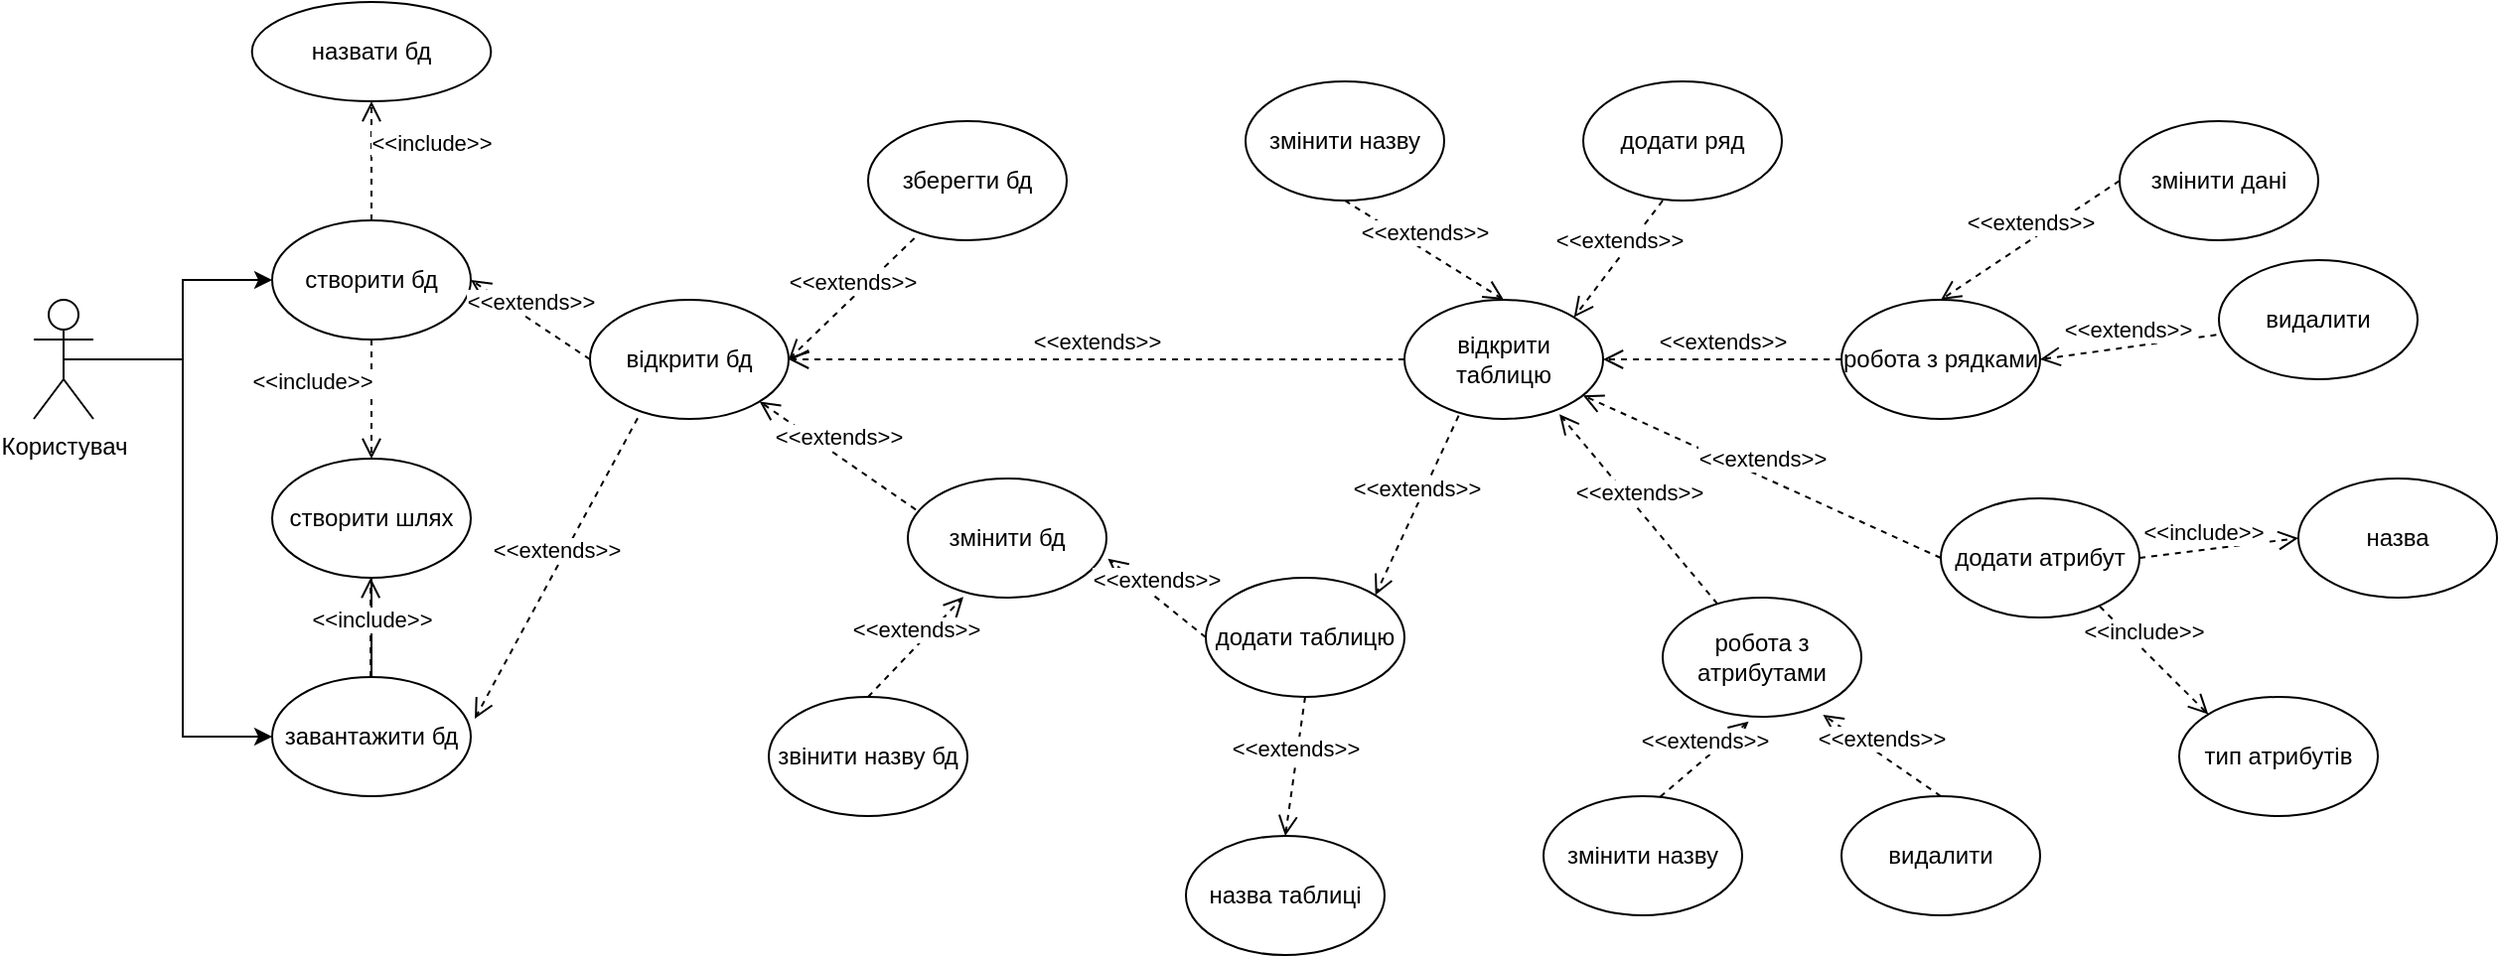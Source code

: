 <mxfile version="20.3.2" type="github"><diagram id="oeP2DNt7UsO_JSlITQDG" name="Страница 1"><mxGraphModel dx="1174" dy="645" grid="1" gridSize="10" guides="1" tooltips="1" connect="1" arrows="1" fold="1" page="1" pageScale="1" pageWidth="827" pageHeight="1169" math="0" shadow="0"><root><mxCell id="0"/><mxCell id="1" parent="0"/><mxCell id="GjnIjYDkOVZ2SHzRc3rE-7" style="edgeStyle=orthogonalEdgeStyle;rounded=0;orthogonalLoop=1;jettySize=auto;html=1;exitX=0.5;exitY=0.5;exitDx=0;exitDy=0;exitPerimeter=0;entryX=0;entryY=0.5;entryDx=0;entryDy=0;" edge="1" parent="1" source="GjnIjYDkOVZ2SHzRc3rE-1" target="GjnIjYDkOVZ2SHzRc3rE-6"><mxGeometry relative="1" as="geometry"/></mxCell><mxCell id="GjnIjYDkOVZ2SHzRc3rE-14" style="edgeStyle=orthogonalEdgeStyle;rounded=0;orthogonalLoop=1;jettySize=auto;html=1;exitX=0.5;exitY=0.5;exitDx=0;exitDy=0;exitPerimeter=0;entryX=0;entryY=0.5;entryDx=0;entryDy=0;" edge="1" parent="1" source="GjnIjYDkOVZ2SHzRc3rE-1" target="GjnIjYDkOVZ2SHzRc3rE-13"><mxGeometry relative="1" as="geometry"/></mxCell><mxCell id="GjnIjYDkOVZ2SHzRc3rE-1" value="Користувач" style="shape=umlActor;verticalLabelPosition=bottom;verticalAlign=top;html=1;outlineConnect=0;" vertex="1" parent="1"><mxGeometry x="20" y="240" width="30" height="60" as="geometry"/></mxCell><mxCell id="GjnIjYDkOVZ2SHzRc3rE-6" value="створити бд" style="ellipse;whiteSpace=wrap;html=1;" vertex="1" parent="1"><mxGeometry x="140" y="200" width="100" height="60" as="geometry"/></mxCell><mxCell id="GjnIjYDkOVZ2SHzRc3rE-9" value="назвати бд" style="ellipse;whiteSpace=wrap;html=1;" vertex="1" parent="1"><mxGeometry x="129.83" y="90" width="120.33" height="50" as="geometry"/></mxCell><mxCell id="GjnIjYDkOVZ2SHzRc3rE-10" value="&amp;lt;&amp;lt;include&amp;gt;&amp;gt;" style="html=1;verticalAlign=bottom;endArrow=open;dashed=1;endSize=8;rounded=0;exitX=0.5;exitY=0;exitDx=0;exitDy=0;entryX=0.5;entryY=1;entryDx=0;entryDy=0;" edge="1" parent="1" source="GjnIjYDkOVZ2SHzRc3rE-6" target="GjnIjYDkOVZ2SHzRc3rE-9"><mxGeometry x="-0.006" y="-30" relative="1" as="geometry"><mxPoint x="180" y="190" as="sourcePoint"/><mxPoint x="100" y="190" as="targetPoint"/><mxPoint as="offset"/></mxGeometry></mxCell><mxCell id="GjnIjYDkOVZ2SHzRc3rE-55" value="" style="edgeStyle=orthogonalEdgeStyle;rounded=0;orthogonalLoop=1;jettySize=auto;html=1;" edge="1" parent="1" source="GjnIjYDkOVZ2SHzRc3rE-12"><mxGeometry relative="1" as="geometry"><mxPoint x="190.0" y="460.0" as="targetPoint"/></mxGeometry></mxCell><mxCell id="GjnIjYDkOVZ2SHzRc3rE-12" value="cтворити шлях" style="ellipse;whiteSpace=wrap;html=1;" vertex="1" parent="1"><mxGeometry x="140" y="320" width="100" height="60" as="geometry"/></mxCell><mxCell id="GjnIjYDkOVZ2SHzRc3rE-13" value="завантажити бд" style="ellipse;whiteSpace=wrap;html=1;" vertex="1" parent="1"><mxGeometry x="140" y="430" width="100" height="60" as="geometry"/></mxCell><mxCell id="GjnIjYDkOVZ2SHzRc3rE-15" value="&amp;lt;&amp;lt;include&amp;gt;&amp;gt;" style="html=1;verticalAlign=bottom;endArrow=open;dashed=1;endSize=8;rounded=0;exitX=0.5;exitY=0;exitDx=0;exitDy=0;" edge="1" parent="1"><mxGeometry x="-0.2" relative="1" as="geometry"><mxPoint x="189.58" y="430" as="sourcePoint"/><mxPoint x="189.58" y="380" as="targetPoint"/><mxPoint as="offset"/></mxGeometry></mxCell><mxCell id="GjnIjYDkOVZ2SHzRc3rE-16" value="&amp;lt;&amp;lt;include&amp;gt;&amp;gt;" style="html=1;verticalAlign=bottom;endArrow=open;dashed=1;endSize=8;rounded=0;exitX=0.5;exitY=1;exitDx=0;exitDy=0;entryX=0.5;entryY=0;entryDx=0;entryDy=0;" edge="1" parent="1" source="GjnIjYDkOVZ2SHzRc3rE-6" target="GjnIjYDkOVZ2SHzRc3rE-12"><mxGeometry x="-0.006" y="-30" relative="1" as="geometry"><mxPoint x="240" y="310" as="sourcePoint"/><mxPoint x="239.995" y="250" as="targetPoint"/><mxPoint as="offset"/></mxGeometry></mxCell><mxCell id="GjnIjYDkOVZ2SHzRc3rE-17" value="відкрити бд" style="ellipse;whiteSpace=wrap;html=1;" vertex="1" parent="1"><mxGeometry x="300" y="240" width="100" height="60" as="geometry"/></mxCell><mxCell id="GjnIjYDkOVZ2SHzRc3rE-18" value="зберегти бд" style="ellipse;whiteSpace=wrap;html=1;" vertex="1" parent="1"><mxGeometry x="440" y="150" width="100" height="60" as="geometry"/></mxCell><mxCell id="GjnIjYDkOVZ2SHzRc3rE-19" value="змінити бд" style="ellipse;whiteSpace=wrap;html=1;" vertex="1" parent="1"><mxGeometry x="460" y="330" width="100" height="60" as="geometry"/></mxCell><mxCell id="GjnIjYDkOVZ2SHzRc3rE-20" value="&amp;lt;&amp;lt;extends&amp;gt;&amp;gt;" style="html=1;verticalAlign=bottom;endArrow=open;dashed=1;endSize=8;rounded=0;exitX=0;exitY=0.5;exitDx=0;exitDy=0;entryX=1;entryY=0.5;entryDx=0;entryDy=0;" edge="1" parent="1" source="GjnIjYDkOVZ2SHzRc3rE-17" target="GjnIjYDkOVZ2SHzRc3rE-6"><mxGeometry relative="1" as="geometry"><mxPoint x="270" y="210" as="sourcePoint"/><mxPoint x="270" y="270" as="targetPoint"/><mxPoint as="offset"/></mxGeometry></mxCell><mxCell id="GjnIjYDkOVZ2SHzRc3rE-21" value="&amp;lt;&amp;lt;extends&amp;gt;&amp;gt;" style="html=1;verticalAlign=bottom;endArrow=open;dashed=1;endSize=8;rounded=0;exitX=0.24;exitY=0.994;exitDx=0;exitDy=0;entryX=1.02;entryY=0.35;entryDx=0;entryDy=0;exitPerimeter=0;entryPerimeter=0;" edge="1" parent="1" source="GjnIjYDkOVZ2SHzRc3rE-17" target="GjnIjYDkOVZ2SHzRc3rE-13"><mxGeometry relative="1" as="geometry"><mxPoint x="290" y="440" as="sourcePoint"/><mxPoint x="230.0" y="400" as="targetPoint"/><mxPoint as="offset"/></mxGeometry></mxCell><mxCell id="GjnIjYDkOVZ2SHzRc3rE-22" value="&amp;lt;&amp;lt;extends&amp;gt;&amp;gt;" style="html=1;verticalAlign=bottom;endArrow=open;dashed=1;endSize=8;rounded=0;exitX=0.233;exitY=0.983;exitDx=0;exitDy=0;entryX=1;entryY=0.5;entryDx=0;entryDy=0;exitPerimeter=0;" edge="1" parent="1" source="GjnIjYDkOVZ2SHzRc3rE-18" target="GjnIjYDkOVZ2SHzRc3rE-17"><mxGeometry relative="1" as="geometry"><mxPoint x="460" y="230" as="sourcePoint"/><mxPoint x="400.0" y="190" as="targetPoint"/><mxPoint as="offset"/></mxGeometry></mxCell><mxCell id="GjnIjYDkOVZ2SHzRc3rE-23" value="&amp;lt;&amp;lt;extends&amp;gt;&amp;gt;" style="html=1;verticalAlign=bottom;endArrow=open;dashed=1;endSize=8;rounded=0;exitX=0.04;exitY=0.261;exitDx=0;exitDy=0;entryX=1;entryY=1;entryDx=0;entryDy=0;exitPerimeter=0;" edge="1" parent="1" source="GjnIjYDkOVZ2SHzRc3rE-19" target="GjnIjYDkOVZ2SHzRc3rE-17"><mxGeometry relative="1" as="geometry"><mxPoint x="460" y="340" as="sourcePoint"/><mxPoint x="400.0" y="300" as="targetPoint"/><mxPoint as="offset"/></mxGeometry></mxCell><mxCell id="GjnIjYDkOVZ2SHzRc3rE-24" value="додати таблицю" style="ellipse;whiteSpace=wrap;html=1;" vertex="1" parent="1"><mxGeometry x="610" y="380" width="100" height="60" as="geometry"/></mxCell><mxCell id="GjnIjYDkOVZ2SHzRc3rE-25" value="відкрити таблицю" style="ellipse;whiteSpace=wrap;html=1;" vertex="1" parent="1"><mxGeometry x="710" y="240" width="100" height="60" as="geometry"/></mxCell><mxCell id="GjnIjYDkOVZ2SHzRc3rE-26" value="&amp;lt;&amp;lt;extends&amp;gt;&amp;gt;" style="html=1;verticalAlign=bottom;endArrow=open;dashed=1;endSize=8;rounded=0;exitX=0;exitY=0.5;exitDx=0;exitDy=0;" edge="1" parent="1" source="GjnIjYDkOVZ2SHzRc3rE-25"><mxGeometry relative="1" as="geometry"><mxPoint x="570" y="270" as="sourcePoint"/><mxPoint x="400" y="270" as="targetPoint"/><mxPoint as="offset"/></mxGeometry></mxCell><mxCell id="GjnIjYDkOVZ2SHzRc3rE-27" value="&amp;lt;&amp;lt;extends&amp;gt;&amp;gt;" style="html=1;verticalAlign=bottom;endArrow=open;dashed=1;endSize=8;rounded=0;exitX=0.273;exitY=0.972;exitDx=0;exitDy=0;entryX=1;entryY=0;entryDx=0;entryDy=0;exitPerimeter=0;" edge="1" parent="1" source="GjnIjYDkOVZ2SHzRc3rE-25" target="GjnIjYDkOVZ2SHzRc3rE-24"><mxGeometry relative="1" as="geometry"><mxPoint x="690" y="310" as="sourcePoint"/><mxPoint x="626.7" y="371.02" as="targetPoint"/><mxPoint as="offset"/></mxGeometry></mxCell><mxCell id="GjnIjYDkOVZ2SHzRc3rE-28" value="&amp;lt;&amp;lt;extends&amp;gt;&amp;gt;" style="html=1;verticalAlign=bottom;endArrow=open;dashed=1;endSize=8;rounded=0;exitX=0;exitY=0.5;exitDx=0;exitDy=0;entryX=1.007;entryY=0.672;entryDx=0;entryDy=0;entryPerimeter=0;" edge="1" parent="1" source="GjnIjYDkOVZ2SHzRc3rE-24" target="GjnIjYDkOVZ2SHzRc3rE-19"><mxGeometry relative="1" as="geometry"><mxPoint x="520" y="460" as="sourcePoint"/><mxPoint x="456.7" y="521.02" as="targetPoint"/><mxPoint as="offset"/></mxGeometry></mxCell><mxCell id="GjnIjYDkOVZ2SHzRc3rE-29" value="назва таблиці" style="ellipse;whiteSpace=wrap;html=1;" vertex="1" parent="1"><mxGeometry x="600" y="510" width="100" height="60" as="geometry"/></mxCell><mxCell id="GjnIjYDkOVZ2SHzRc3rE-31" value="змінити назву" style="ellipse;whiteSpace=wrap;html=1;" vertex="1" parent="1"><mxGeometry x="630" y="130" width="100" height="60" as="geometry"/></mxCell><mxCell id="GjnIjYDkOVZ2SHzRc3rE-32" value="додати ряд" style="ellipse;whiteSpace=wrap;html=1;" vertex="1" parent="1"><mxGeometry x="800" y="130" width="100" height="60" as="geometry"/></mxCell><mxCell id="GjnIjYDkOVZ2SHzRc3rE-33" value="звінити назву бд" style="ellipse;whiteSpace=wrap;html=1;" vertex="1" parent="1"><mxGeometry x="390" y="440" width="100" height="60" as="geometry"/></mxCell><mxCell id="GjnIjYDkOVZ2SHzRc3rE-34" value="робота з рядками" style="ellipse;whiteSpace=wrap;html=1;" vertex="1" parent="1"><mxGeometry x="930" y="240" width="100" height="60" as="geometry"/></mxCell><mxCell id="GjnIjYDkOVZ2SHzRc3rE-35" value="додати атрибут" style="ellipse;whiteSpace=wrap;html=1;" vertex="1" parent="1"><mxGeometry x="980" y="340" width="100" height="60" as="geometry"/></mxCell><mxCell id="GjnIjYDkOVZ2SHzRc3rE-36" value="робота з атрибутами" style="ellipse;whiteSpace=wrap;html=1;" vertex="1" parent="1"><mxGeometry x="840" y="390" width="100" height="60" as="geometry"/></mxCell><mxCell id="GjnIjYDkOVZ2SHzRc3rE-37" value="змінити назву" style="ellipse;whiteSpace=wrap;html=1;" vertex="1" parent="1"><mxGeometry x="780" y="490" width="100" height="60" as="geometry"/></mxCell><mxCell id="GjnIjYDkOVZ2SHzRc3rE-38" value="видалити" style="ellipse;whiteSpace=wrap;html=1;" vertex="1" parent="1"><mxGeometry x="930" y="490" width="100" height="60" as="geometry"/></mxCell><mxCell id="GjnIjYDkOVZ2SHzRc3rE-39" value="&amp;lt;&amp;lt;extends&amp;gt;&amp;gt;" style="html=1;verticalAlign=bottom;endArrow=open;dashed=1;endSize=8;rounded=0;exitX=0.5;exitY=0;exitDx=0;exitDy=0;entryX=0.28;entryY=0.994;entryDx=0;entryDy=0;entryPerimeter=0;" edge="1" parent="1" source="GjnIjYDkOVZ2SHzRc3rE-33" target="GjnIjYDkOVZ2SHzRc3rE-19"><mxGeometry relative="1" as="geometry"><mxPoint x="420" y="410" as="sourcePoint"/><mxPoint x="370.7" y="370.32" as="targetPoint"/><mxPoint as="offset"/></mxGeometry></mxCell><mxCell id="GjnIjYDkOVZ2SHzRc3rE-40" value="&amp;lt;&amp;lt;extends&amp;gt;&amp;gt;" style="html=1;verticalAlign=bottom;endArrow=open;dashed=1;endSize=8;rounded=0;exitX=0.5;exitY=1;exitDx=0;exitDy=0;entryX=0.5;entryY=0;entryDx=0;entryDy=0;" edge="1" parent="1" source="GjnIjYDkOVZ2SHzRc3rE-31" target="GjnIjYDkOVZ2SHzRc3rE-25"><mxGeometry relative="1" as="geometry"><mxPoint x="680" y="220" as="sourcePoint"/><mxPoint x="630.7" y="180.32" as="targetPoint"/><mxPoint as="offset"/></mxGeometry></mxCell><mxCell id="GjnIjYDkOVZ2SHzRc3rE-41" value="&amp;lt;&amp;lt;extends&amp;gt;&amp;gt;" style="html=1;verticalAlign=bottom;endArrow=open;dashed=1;endSize=8;rounded=0;exitX=0.4;exitY=1;exitDx=0;exitDy=0;entryX=1;entryY=0;entryDx=0;entryDy=0;exitPerimeter=0;" edge="1" parent="1" source="GjnIjYDkOVZ2SHzRc3rE-32" target="GjnIjYDkOVZ2SHzRc3rE-25"><mxGeometry relative="1" as="geometry"><mxPoint x="820" y="180" as="sourcePoint"/><mxPoint x="770.7" y="140.32" as="targetPoint"/><mxPoint as="offset"/></mxGeometry></mxCell><mxCell id="GjnIjYDkOVZ2SHzRc3rE-42" value="&amp;lt;&amp;lt;extends&amp;gt;&amp;gt;" style="html=1;verticalAlign=bottom;endArrow=open;dashed=1;endSize=8;rounded=0;exitX=0;exitY=0.5;exitDx=0;exitDy=0;entryX=1;entryY=0.5;entryDx=0;entryDy=0;" edge="1" parent="1" source="GjnIjYDkOVZ2SHzRc3rE-34" target="GjnIjYDkOVZ2SHzRc3rE-25"><mxGeometry relative="1" as="geometry"><mxPoint x="860" y="280" as="sourcePoint"/><mxPoint x="810.7" y="240.32" as="targetPoint"/><mxPoint as="offset"/></mxGeometry></mxCell><mxCell id="GjnIjYDkOVZ2SHzRc3rE-43" value="&amp;lt;&amp;lt;extends&amp;gt;&amp;gt;" style="html=1;verticalAlign=bottom;endArrow=open;dashed=1;endSize=8;rounded=0;exitX=0.5;exitY=1;exitDx=0;exitDy=0;entryX=0.5;entryY=0;entryDx=0;entryDy=0;" edge="1" parent="1" source="GjnIjYDkOVZ2SHzRc3rE-24" target="GjnIjYDkOVZ2SHzRc3rE-29"><mxGeometry relative="1" as="geometry"><mxPoint x="650" y="470" as="sourcePoint"/><mxPoint x="600.7" y="430.32" as="targetPoint"/><mxPoint as="offset"/></mxGeometry></mxCell><mxCell id="GjnIjYDkOVZ2SHzRc3rE-44" value="&amp;lt;&amp;lt;extends&amp;gt;&amp;gt;" style="html=1;verticalAlign=bottom;endArrow=open;dashed=1;endSize=8;rounded=0;entryX=0.78;entryY=0.961;entryDx=0;entryDy=0;entryPerimeter=0;" edge="1" parent="1" source="GjnIjYDkOVZ2SHzRc3rE-36" target="GjnIjYDkOVZ2SHzRc3rE-25"><mxGeometry relative="1" as="geometry"><mxPoint x="770" y="390" as="sourcePoint"/><mxPoint x="720.7" y="350.32" as="targetPoint"/><mxPoint as="offset"/></mxGeometry></mxCell><mxCell id="GjnIjYDkOVZ2SHzRc3rE-45" value="&amp;lt;&amp;lt;extends&amp;gt;&amp;gt;" style="html=1;verticalAlign=bottom;endArrow=open;dashed=1;endSize=8;rounded=0;exitX=0.5;exitY=0;exitDx=0;exitDy=0;entryX=0.807;entryY=0.983;entryDx=0;entryDy=0;entryPerimeter=0;" edge="1" parent="1" source="GjnIjYDkOVZ2SHzRc3rE-38" target="GjnIjYDkOVZ2SHzRc3rE-36"><mxGeometry relative="1" as="geometry"><mxPoint x="970" y="450" as="sourcePoint"/><mxPoint x="920.7" y="410.32" as="targetPoint"/><mxPoint as="offset"/></mxGeometry></mxCell><mxCell id="GjnIjYDkOVZ2SHzRc3rE-46" value="&amp;lt;&amp;lt;extends&amp;gt;&amp;gt;" style="html=1;verticalAlign=bottom;endArrow=open;dashed=1;endSize=8;rounded=0;exitX=0.587;exitY=0.006;exitDx=0;exitDy=0;entryX=0.433;entryY=1.039;entryDx=0;entryDy=0;entryPerimeter=0;exitPerimeter=0;" edge="1" parent="1" source="GjnIjYDkOVZ2SHzRc3rE-37" target="GjnIjYDkOVZ2SHzRc3rE-36"><mxGeometry relative="1" as="geometry"><mxPoint x="900" y="470" as="sourcePoint"/><mxPoint x="850.7" y="430.32" as="targetPoint"/><mxPoint as="offset"/></mxGeometry></mxCell><mxCell id="GjnIjYDkOVZ2SHzRc3rE-47" value="&amp;lt;&amp;lt;extends&amp;gt;&amp;gt;" style="html=1;verticalAlign=bottom;endArrow=open;dashed=1;endSize=8;rounded=0;exitX=0;exitY=0.5;exitDx=0;exitDy=0;" edge="1" parent="1" source="GjnIjYDkOVZ2SHzRc3rE-35" target="GjnIjYDkOVZ2SHzRc3rE-25"><mxGeometry relative="1" as="geometry"><mxPoint x="940" y="360" as="sourcePoint"/><mxPoint x="890.7" y="320.32" as="targetPoint"/><mxPoint as="offset"/></mxGeometry></mxCell><mxCell id="GjnIjYDkOVZ2SHzRc3rE-48" value="змінити дані" style="ellipse;whiteSpace=wrap;html=1;" vertex="1" parent="1"><mxGeometry x="1070" y="150" width="100" height="60" as="geometry"/></mxCell><mxCell id="GjnIjYDkOVZ2SHzRc3rE-49" value="видалити" style="ellipse;whiteSpace=wrap;html=1;" vertex="1" parent="1"><mxGeometry x="1120" y="220" width="100" height="60" as="geometry"/></mxCell><mxCell id="GjnIjYDkOVZ2SHzRc3rE-50" value="тип атрибутів" style="ellipse;whiteSpace=wrap;html=1;" vertex="1" parent="1"><mxGeometry x="1100" y="440" width="100" height="60" as="geometry"/></mxCell><mxCell id="GjnIjYDkOVZ2SHzRc3rE-51" value="назва" style="ellipse;whiteSpace=wrap;html=1;" vertex="1" parent="1"><mxGeometry x="1160" y="330" width="100" height="60" as="geometry"/></mxCell><mxCell id="GjnIjYDkOVZ2SHzRc3rE-52" value="&amp;lt;&amp;lt;extends&amp;gt;&amp;gt;" style="html=1;verticalAlign=bottom;endArrow=open;dashed=1;endSize=8;rounded=0;exitX=-0.013;exitY=0.628;exitDx=0;exitDy=0;entryX=1;entryY=0.5;entryDx=0;entryDy=0;exitPerimeter=0;" edge="1" parent="1" source="GjnIjYDkOVZ2SHzRc3rE-49" target="GjnIjYDkOVZ2SHzRc3rE-34"><mxGeometry relative="1" as="geometry"><mxPoint x="1060" y="260" as="sourcePoint"/><mxPoint x="940.0" y="260" as="targetPoint"/><mxPoint as="offset"/></mxGeometry></mxCell><mxCell id="GjnIjYDkOVZ2SHzRc3rE-53" value="&amp;lt;&amp;lt;extends&amp;gt;&amp;gt;" style="html=1;verticalAlign=bottom;endArrow=open;dashed=1;endSize=8;rounded=0;exitX=0;exitY=0.5;exitDx=0;exitDy=0;entryX=0.5;entryY=0;entryDx=0;entryDy=0;" edge="1" parent="1" source="GjnIjYDkOVZ2SHzRc3rE-48" target="GjnIjYDkOVZ2SHzRc3rE-34"><mxGeometry relative="1" as="geometry"><mxPoint x="1040" y="210" as="sourcePoint"/><mxPoint x="920.0" y="210" as="targetPoint"/><mxPoint as="offset"/></mxGeometry></mxCell><mxCell id="GjnIjYDkOVZ2SHzRc3rE-56" value="&amp;lt;&amp;lt;include&amp;gt;&amp;gt;" style="html=1;verticalAlign=bottom;endArrow=open;dashed=1;endSize=8;rounded=0;exitX=1;exitY=0.5;exitDx=0;exitDy=0;entryX=0;entryY=0.5;entryDx=0;entryDy=0;" edge="1" parent="1" source="GjnIjYDkOVZ2SHzRc3rE-35" target="GjnIjYDkOVZ2SHzRc3rE-51"><mxGeometry x="-0.2" relative="1" as="geometry"><mxPoint x="1100" y="430" as="sourcePoint"/><mxPoint x="1100" y="380.0" as="targetPoint"/><mxPoint as="offset"/></mxGeometry></mxCell><mxCell id="GjnIjYDkOVZ2SHzRc3rE-57" value="&amp;lt;&amp;lt;include&amp;gt;&amp;gt;" style="html=1;verticalAlign=bottom;endArrow=open;dashed=1;endSize=8;rounded=0;exitX=0.8;exitY=0.906;exitDx=0;exitDy=0;entryX=0;entryY=0;entryDx=0;entryDy=0;exitPerimeter=0;" edge="1" parent="1" source="GjnIjYDkOVZ2SHzRc3rE-35" target="GjnIjYDkOVZ2SHzRc3rE-50"><mxGeometry x="-0.2" relative="1" as="geometry"><mxPoint x="1060" y="440" as="sourcePoint"/><mxPoint x="1060" y="390.0" as="targetPoint"/><mxPoint as="offset"/></mxGeometry></mxCell></root></mxGraphModel></diagram></mxfile>